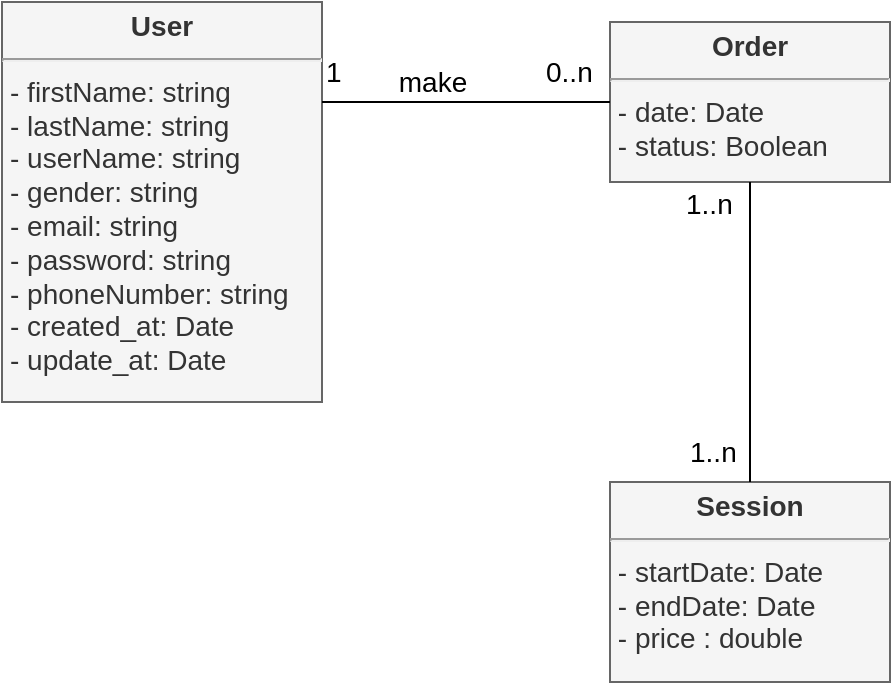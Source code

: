 <mxfile version="13.3.2" type="github">
  <diagram id="3z9ya4Ewqij1RouaAyG5" name="Page-1">
    <mxGraphModel dx="683" dy="1602" grid="1" gridSize="10" guides="1" tooltips="1" connect="1" arrows="1" fold="1" page="1" pageScale="1" pageWidth="827" pageHeight="1169" math="0" shadow="0">
      <root>
        <mxCell id="0" />
        <mxCell id="1" parent="0" />
        <mxCell id="lMDbwuIr3GFBLvMX4M27-1" value="&lt;p style=&quot;margin: 4px 0px 0px ; text-align: center ; font-size: 14px&quot;&gt;&lt;b style=&quot;font-size: 14px&quot;&gt;&lt;font style=&quot;font-size: 14px&quot;&gt;User&lt;/font&gt;&lt;/b&gt;&lt;/p&gt;&lt;hr style=&quot;font-size: 14px&quot;&gt;&lt;p style=&quot;margin: 0px 0px 0px 4px ; font-size: 14px&quot;&gt;&lt;span style=&quot;font-size: 14px&quot;&gt;- firstName: string&lt;/span&gt;&lt;br style=&quot;font-size: 14px&quot;&gt;&lt;/p&gt;&lt;p style=&quot;margin: 0px 0px 0px 4px ; font-size: 14px&quot;&gt;&lt;font style=&quot;font-size: 14px&quot;&gt;- lastName: string&lt;br style=&quot;font-size: 14px&quot;&gt;&lt;/font&gt;&lt;/p&gt;&lt;p style=&quot;margin: 0px 0px 0px 4px ; font-size: 14px&quot;&gt;&lt;font style=&quot;font-size: 14px&quot;&gt;- userName: string&lt;/font&gt;&lt;/p&gt;&lt;p style=&quot;margin: 0px 0px 0px 4px ; font-size: 14px&quot;&gt;&lt;font style=&quot;font-size: 14px&quot;&gt;- gender: string&lt;/font&gt;&lt;/p&gt;&lt;p style=&quot;margin: 0px 0px 0px 4px ; font-size: 14px&quot;&gt;&lt;font style=&quot;font-size: 14px&quot;&gt;- email: string&lt;/font&gt;&lt;/p&gt;&lt;p style=&quot;margin: 0px 0px 0px 4px ; font-size: 14px&quot;&gt;&lt;font style=&quot;font-size: 14px&quot;&gt;- password: string&lt;/font&gt;&lt;/p&gt;&lt;p style=&quot;margin: 0px 0px 0px 4px ; font-size: 14px&quot;&gt;&lt;font style=&quot;font-size: 14px&quot;&gt;- phoneNumber: string&lt;/font&gt;&lt;/p&gt;&lt;p style=&quot;margin: 0px 0px 0px 4px ; font-size: 14px&quot;&gt;&lt;font style=&quot;font-size: 14px&quot;&gt;- created_at: Date&lt;/font&gt;&lt;/p&gt;&lt;p style=&quot;margin: 0px 0px 0px 4px ; font-size: 14px&quot;&gt;&lt;font style=&quot;font-size: 14px&quot;&gt;- update_at: Date&lt;/font&gt;&lt;/p&gt;&lt;p style=&quot;margin: 0px 0px 0px 4px ; font-size: 14px&quot;&gt;&lt;br style=&quot;font-size: 14px&quot;&gt;&lt;/p&gt;" style="verticalAlign=top;align=left;overflow=fill;fontSize=14;fontFamily=Helvetica;html=1;fillColor=#f5f5f5;strokeColor=#666666;fontColor=#333333;" vertex="1" parent="1">
          <mxGeometry x="110" y="-670" width="160" height="200" as="geometry" />
        </mxCell>
        <mxCell id="lMDbwuIr3GFBLvMX4M27-2" value="&lt;p style=&quot;margin: 4px 0px 0px; text-align: center; font-size: 14px;&quot;&gt;&lt;b style=&quot;font-size: 14px;&quot;&gt;&lt;font style=&quot;font-size: 14px;&quot;&gt;Order&lt;/font&gt;&lt;/b&gt;&lt;/p&gt;&lt;hr style=&quot;font-size: 14px;&quot;&gt;&lt;p style=&quot;margin: 0px 0px 0px 4px; font-size: 14px;&quot;&gt;&lt;/p&gt;&lt;span style=&quot;font-size: 14px;&quot;&gt;&amp;nbsp;- date: Date&lt;br style=&quot;font-size: 14px;&quot;&gt;&amp;nbsp;- status: Boolean&lt;br style=&quot;font-size: 14px;&quot;&gt;&lt;/span&gt;" style="verticalAlign=top;align=left;overflow=fill;fontSize=14;fontFamily=Helvetica;html=1;fillColor=#f5f5f5;strokeColor=#666666;fontColor=#333333;" vertex="1" parent="1">
          <mxGeometry x="414" y="-660" width="140" height="80" as="geometry" />
        </mxCell>
        <mxCell id="lMDbwuIr3GFBLvMX4M27-3" value="" style="endArrow=none;html=1;endSize=12;startArrow=none;startSize=14;startFill=0;edgeStyle=orthogonalEdgeStyle;exitX=1;exitY=0.25;exitDx=0;exitDy=0;entryX=0;entryY=0.5;entryDx=0;entryDy=0;endFill=0;fontSize=14;" edge="1" parent="1" source="lMDbwuIr3GFBLvMX4M27-1" target="lMDbwuIr3GFBLvMX4M27-2">
          <mxGeometry relative="1" as="geometry">
            <mxPoint x="200" y="-460" as="sourcePoint" />
            <mxPoint x="200" y="-300" as="targetPoint" />
          </mxGeometry>
        </mxCell>
        <mxCell id="lMDbwuIr3GFBLvMX4M27-4" value="make" style="text;html=1;align=center;verticalAlign=middle;resizable=0;points=[];autosize=1;fontSize=14;" vertex="1" parent="1">
          <mxGeometry x="300" y="-640" width="50" height="20" as="geometry" />
        </mxCell>
        <mxCell id="lMDbwuIr3GFBLvMX4M27-5" value="0..n" style="resizable=0;html=1;align=left;verticalAlign=top;labelBackgroundColor=#ffffff;fontSize=14;" connectable="0" vertex="1" parent="1">
          <mxGeometry x="380" y="-650" as="geometry" />
        </mxCell>
        <mxCell id="lMDbwuIr3GFBLvMX4M27-6" value="1" style="resizable=0;html=1;align=left;verticalAlign=top;labelBackgroundColor=#ffffff;fontSize=14;" connectable="0" vertex="1" parent="1">
          <mxGeometry x="270" y="-650" as="geometry" />
        </mxCell>
        <mxCell id="lMDbwuIr3GFBLvMX4M27-7" value="&lt;p style=&quot;margin: 4px 0px 0px ; text-align: center ; font-size: 14px&quot;&gt;&lt;b style=&quot;font-size: 14px&quot;&gt;&lt;font style=&quot;font-size: 14px&quot;&gt;Session&lt;/font&gt;&lt;/b&gt;&lt;/p&gt;&lt;hr style=&quot;font-size: 14px&quot;&gt;&lt;p style=&quot;margin: 0px 0px 0px 4px ; font-size: 14px&quot;&gt;&lt;/p&gt;&lt;span style=&quot;font-size: 14px&quot;&gt;&amp;nbsp;- startDate: Date&lt;br style=&quot;font-size: 14px&quot;&gt;&amp;nbsp;- endDate: Date&lt;br&gt;&amp;nbsp;- price : double&lt;br&gt;&lt;br style=&quot;font-size: 14px&quot;&gt;&lt;/span&gt;" style="verticalAlign=top;align=left;overflow=fill;fontSize=14;fontFamily=Helvetica;html=1;fillColor=#f5f5f5;strokeColor=#666666;fontColor=#333333;" vertex="1" parent="1">
          <mxGeometry x="414" y="-430" width="140" height="100" as="geometry" />
        </mxCell>
        <mxCell id="lMDbwuIr3GFBLvMX4M27-8" value="" style="endArrow=none;html=1;endSize=12;startArrow=none;startSize=14;startFill=0;edgeStyle=orthogonalEdgeStyle;exitX=0.5;exitY=0;exitDx=0;exitDy=0;entryX=0.5;entryY=1;entryDx=0;entryDy=0;endFill=0;fontSize=14;" edge="1" parent="1" source="lMDbwuIr3GFBLvMX4M27-7" target="lMDbwuIr3GFBLvMX4M27-2">
          <mxGeometry relative="1" as="geometry">
            <mxPoint x="280" y="-610" as="sourcePoint" />
            <mxPoint x="424" y="-610" as="targetPoint" />
          </mxGeometry>
        </mxCell>
        <mxCell id="lMDbwuIr3GFBLvMX4M27-9" value="1..n" style="resizable=0;html=1;align=left;verticalAlign=top;labelBackgroundColor=#ffffff;fontSize=14;" connectable="0" vertex="1" parent="1">
          <mxGeometry x="370" y="-660" as="geometry">
            <mxPoint x="82" y="200" as="offset" />
          </mxGeometry>
        </mxCell>
        <mxCell id="lMDbwuIr3GFBLvMX4M27-10" value="1..n" style="resizable=0;html=1;align=left;verticalAlign=top;labelBackgroundColor=#ffffff;fontSize=14;" connectable="0" vertex="1" parent="1">
          <mxGeometry x="450" y="-584" as="geometry" />
        </mxCell>
      </root>
    </mxGraphModel>
  </diagram>
</mxfile>
